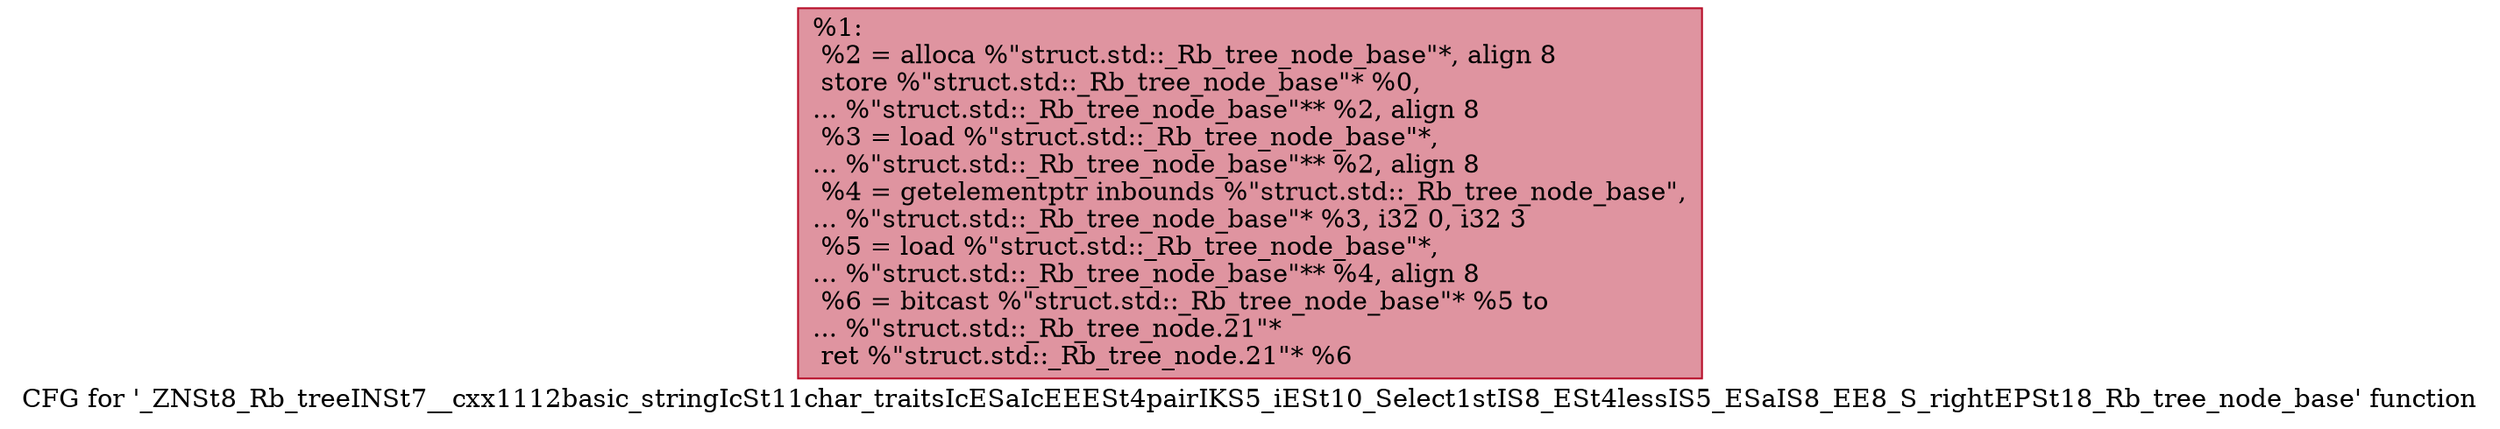 digraph "CFG for '_ZNSt8_Rb_treeINSt7__cxx1112basic_stringIcSt11char_traitsIcESaIcEEESt4pairIKS5_iESt10_Select1stIS8_ESt4lessIS5_ESaIS8_EE8_S_rightEPSt18_Rb_tree_node_base' function" {
	label="CFG for '_ZNSt8_Rb_treeINSt7__cxx1112basic_stringIcSt11char_traitsIcESaIcEEESt4pairIKS5_iESt10_Select1stIS8_ESt4lessIS5_ESaIS8_EE8_S_rightEPSt18_Rb_tree_node_base' function";

	Node0x55a8467d5e10 [shape=record,color="#b70d28ff", style=filled, fillcolor="#b70d2870",label="{%1:\l  %2 = alloca %\"struct.std::_Rb_tree_node_base\"*, align 8\l  store %\"struct.std::_Rb_tree_node_base\"* %0,\l... %\"struct.std::_Rb_tree_node_base\"** %2, align 8\l  %3 = load %\"struct.std::_Rb_tree_node_base\"*,\l... %\"struct.std::_Rb_tree_node_base\"** %2, align 8\l  %4 = getelementptr inbounds %\"struct.std::_Rb_tree_node_base\",\l... %\"struct.std::_Rb_tree_node_base\"* %3, i32 0, i32 3\l  %5 = load %\"struct.std::_Rb_tree_node_base\"*,\l... %\"struct.std::_Rb_tree_node_base\"** %4, align 8\l  %6 = bitcast %\"struct.std::_Rb_tree_node_base\"* %5 to\l... %\"struct.std::_Rb_tree_node.21\"*\l  ret %\"struct.std::_Rb_tree_node.21\"* %6\l}"];
}
